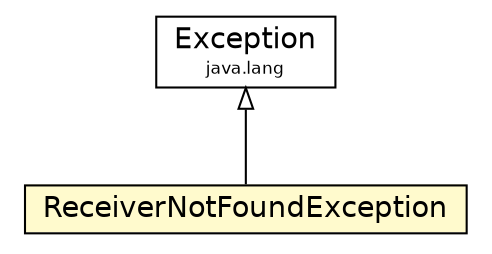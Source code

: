 #!/usr/local/bin/dot
#
# Class diagram 
# Generated by UMLGraph version 5.1 (http://www.umlgraph.org/)
#

digraph G {
	edge [fontname="Helvetica",fontsize=10,labelfontname="Helvetica",labelfontsize=10];
	node [fontname="Helvetica",fontsize=10,shape=plaintext];
	nodesep=0.25;
	ranksep=0.5;
	// jason.ReceiverNotFoundException
	c5523 [label=<<table title="jason.ReceiverNotFoundException" border="0" cellborder="1" cellspacing="0" cellpadding="2" port="p" bgcolor="lemonChiffon" href="./ReceiverNotFoundException.html">
		<tr><td><table border="0" cellspacing="0" cellpadding="1">
<tr><td align="center" balign="center"> ReceiverNotFoundException </td></tr>
		</table></td></tr>
		</table>>, fontname="Helvetica", fontcolor="black", fontsize=14.0];
	//jason.ReceiverNotFoundException extends java.lang.Exception
	c5772:p -> c5523:p [dir=back,arrowtail=empty];
	// java.lang.Exception
	c5772 [label=<<table title="java.lang.Exception" border="0" cellborder="1" cellspacing="0" cellpadding="2" port="p" href="http://java.sun.com/j2se/1.4.2/docs/api/java/lang/Exception.html">
		<tr><td><table border="0" cellspacing="0" cellpadding="1">
<tr><td align="center" balign="center"> Exception </td></tr>
<tr><td align="center" balign="center"><font point-size="8.0"> java.lang </font></td></tr>
		</table></td></tr>
		</table>>, fontname="Helvetica", fontcolor="black", fontsize=14.0];
}

